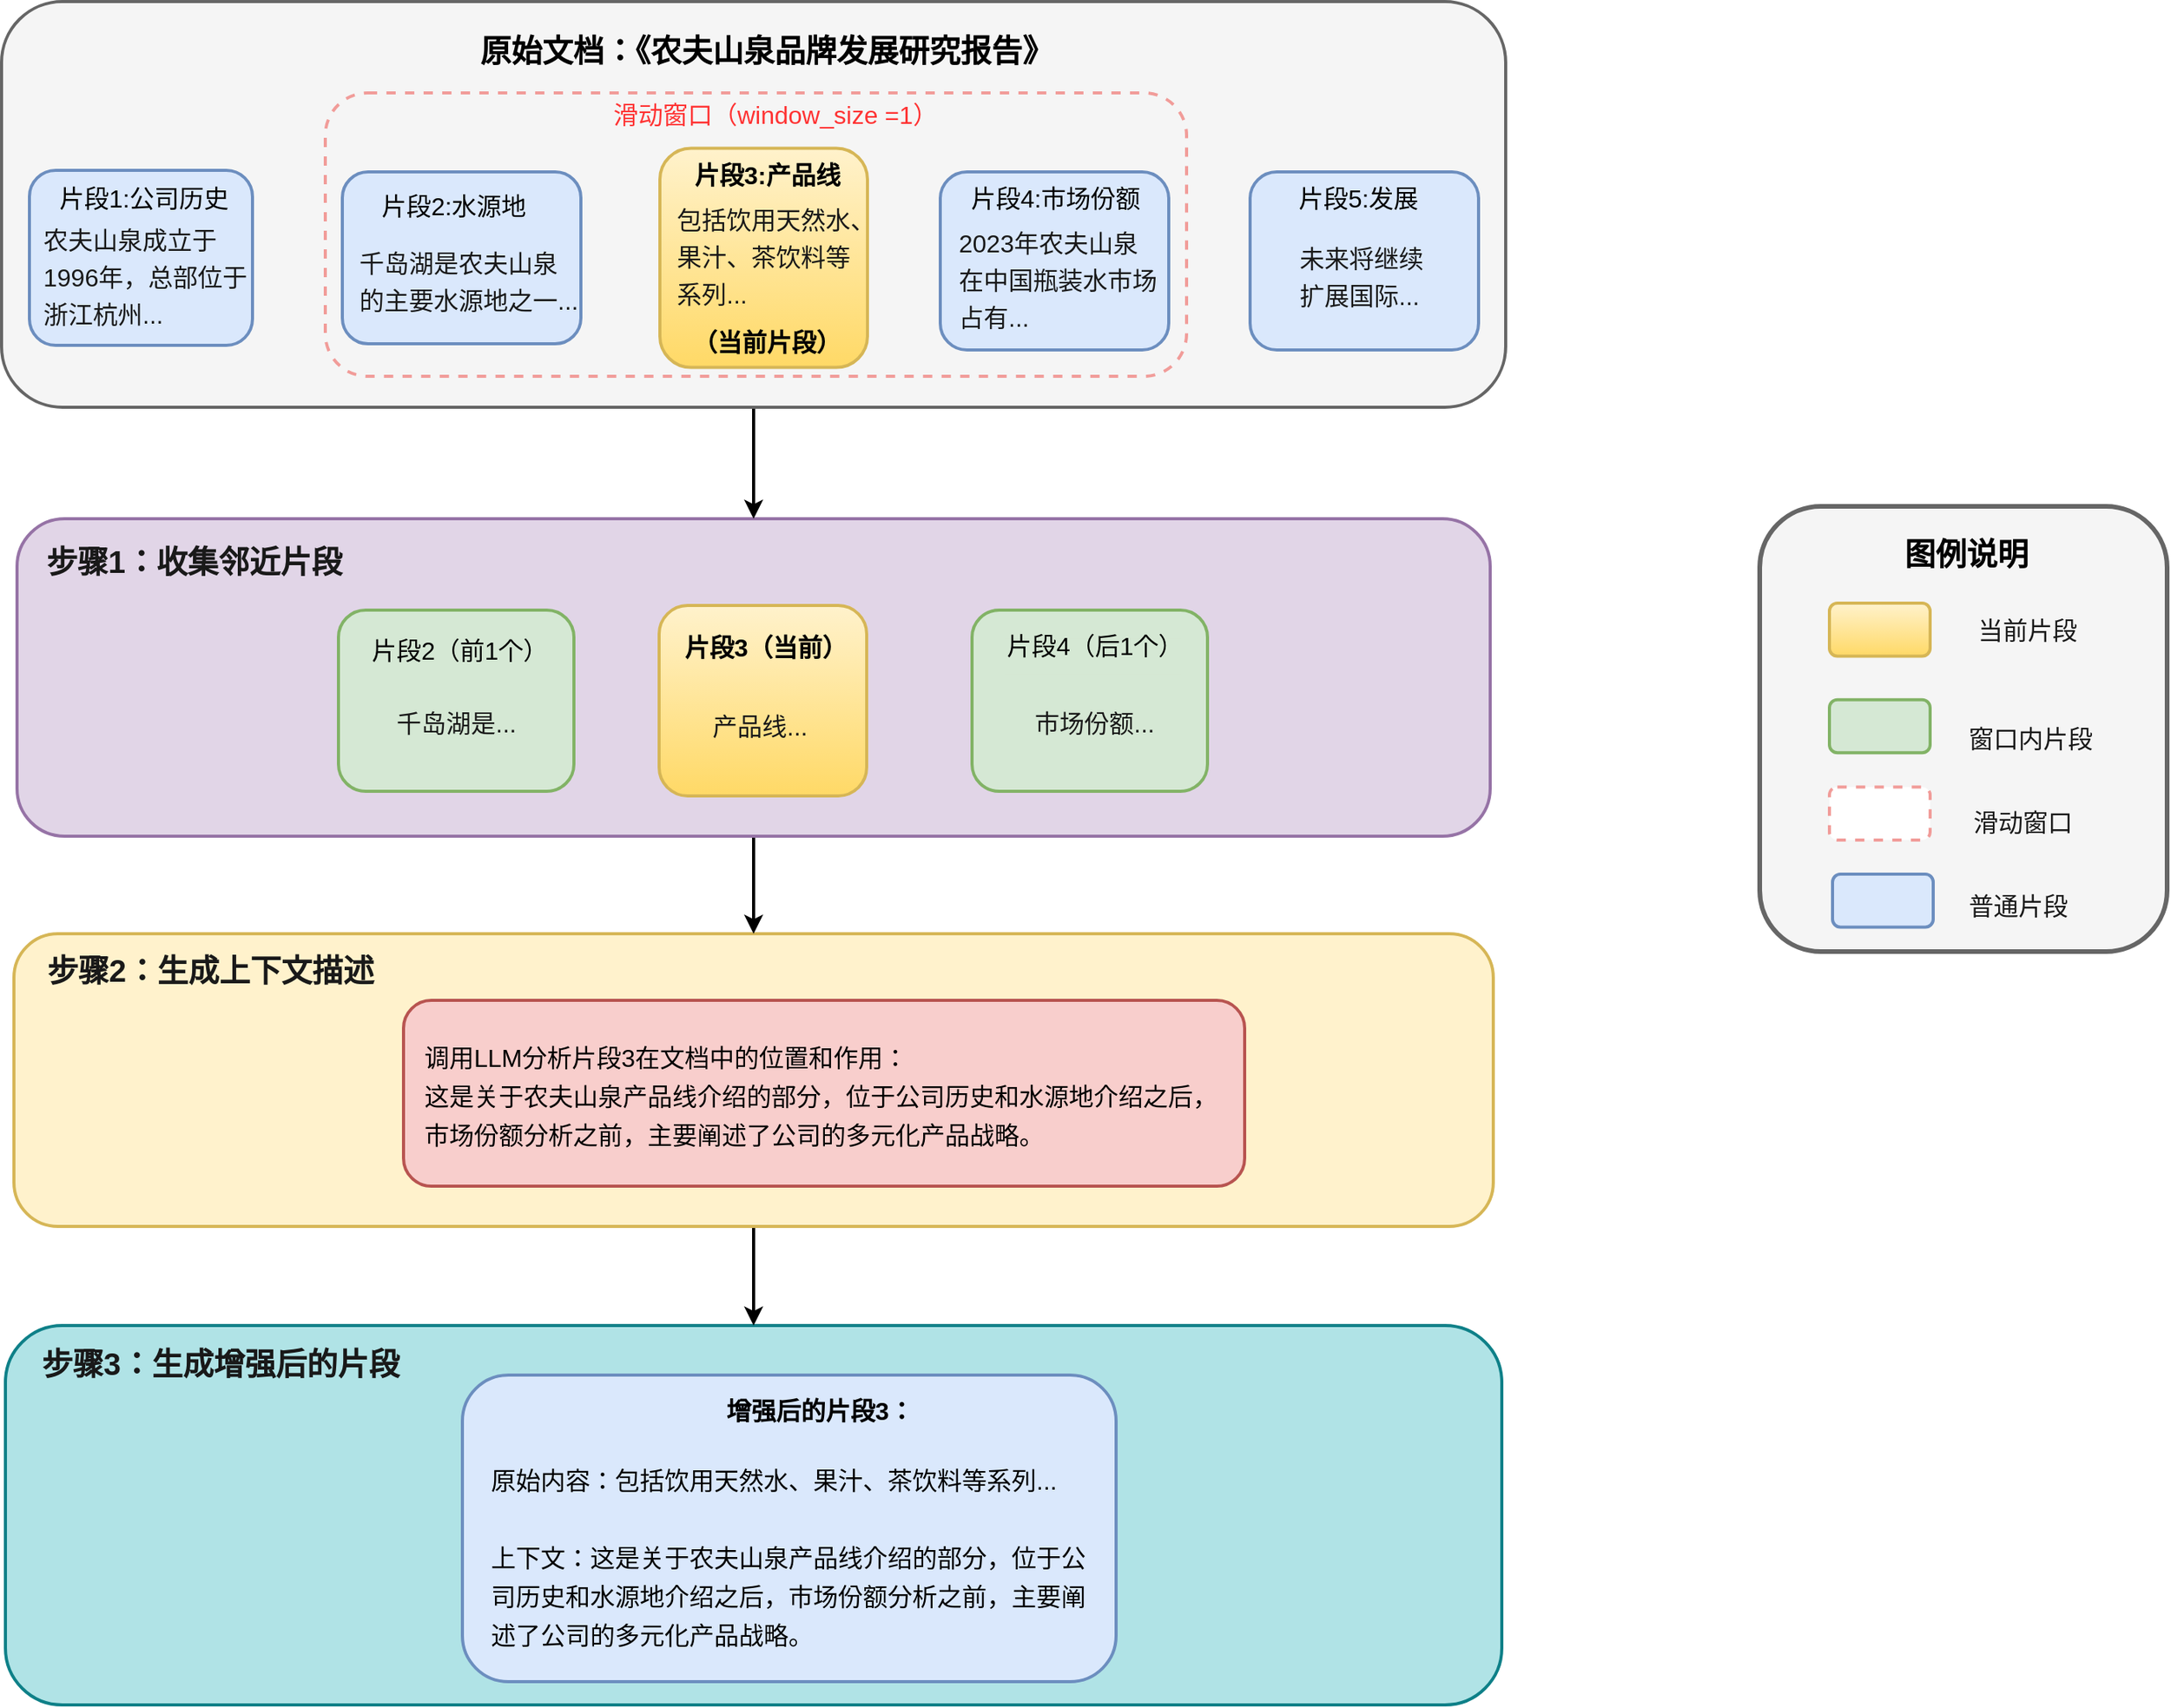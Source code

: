 <mxfile version="28.2.0">
  <diagram name="Page-1" id="fU05geMhdsVDjb5OYTvc">
    <mxGraphModel dx="2298" dy="1268" grid="0" gridSize="10" guides="1" tooltips="1" connect="1" arrows="1" fold="1" page="0" pageScale="1" pageWidth="850" pageHeight="1100" math="0" shadow="0">
      <root>
        <mxCell id="0" />
        <mxCell id="1" parent="0" />
        <mxCell id="OnfYdnbRDw-gH4hWLcBK-36" value="" style="rounded=1;whiteSpace=wrap;html=1;fillColor=#b0e3e6;strokeColor=#0e8088;strokeWidth=2;" vertex="1" parent="1">
          <mxGeometry x="-36.5" y="911" width="966" height="245" as="geometry" />
        </mxCell>
        <mxCell id="OnfYdnbRDw-gH4hWLcBK-37" style="edgeStyle=orthogonalEdgeStyle;rounded=0;orthogonalLoop=1;jettySize=auto;html=1;exitX=0.5;exitY=1;exitDx=0;exitDy=0;strokeWidth=2;" edge="1" parent="1" source="OnfYdnbRDw-gH4hWLcBK-33" target="OnfYdnbRDw-gH4hWLcBK-36">
          <mxGeometry relative="1" as="geometry" />
        </mxCell>
        <mxCell id="OnfYdnbRDw-gH4hWLcBK-33" value="" style="rounded=1;whiteSpace=wrap;html=1;fillColor=#fff2cc;strokeColor=#d6b656;strokeWidth=2;" vertex="1" parent="1">
          <mxGeometry x="-31" y="658" width="955" height="189" as="geometry" />
        </mxCell>
        <mxCell id="OnfYdnbRDw-gH4hWLcBK-35" style="edgeStyle=orthogonalEdgeStyle;rounded=0;orthogonalLoop=1;jettySize=auto;html=1;exitX=0.5;exitY=1;exitDx=0;exitDy=0;strokeWidth=2;" edge="1" parent="1" source="OnfYdnbRDw-gH4hWLcBK-30" target="OnfYdnbRDw-gH4hWLcBK-33">
          <mxGeometry relative="1" as="geometry" />
        </mxCell>
        <mxCell id="OnfYdnbRDw-gH4hWLcBK-30" value="" style="rounded=1;whiteSpace=wrap;html=1;fillColor=#e1d5e7;strokeColor=#9673a6;strokeWidth=2;" vertex="1" parent="1">
          <mxGeometry x="-29" y="390" width="951" height="205" as="geometry" />
        </mxCell>
        <mxCell id="OnfYdnbRDw-gH4hWLcBK-32" style="edgeStyle=orthogonalEdgeStyle;rounded=0;orthogonalLoop=1;jettySize=auto;html=1;exitX=0.5;exitY=1;exitDx=0;exitDy=0;strokeWidth=2;" edge="1" parent="1" source="OnfYdnbRDw-gH4hWLcBK-26" target="OnfYdnbRDw-gH4hWLcBK-30">
          <mxGeometry relative="1" as="geometry" />
        </mxCell>
        <mxCell id="OnfYdnbRDw-gH4hWLcBK-26" value="" style="rounded=1;whiteSpace=wrap;html=1;fillColor=#f5f5f5;fontColor=#333333;strokeColor=#666666;strokeWidth=2;" vertex="1" parent="1">
          <mxGeometry x="-39" y="56" width="971" height="262" as="geometry" />
        </mxCell>
        <mxCell id="OnfYdnbRDw-gH4hWLcBK-23" value="" style="rounded=1;whiteSpace=wrap;html=1;dashed=1;strokeWidth=2;strokeColor=#F19C99;fillColor=none;" vertex="1" parent="1">
          <mxGeometry x="170" y="115" width="556" height="183" as="geometry" />
        </mxCell>
        <mxCell id="OnfYdnbRDw-gH4hWLcBK-7" value="" style="rounded=1;whiteSpace=wrap;html=1;strokeWidth=2;fillColor=#dae8fc;strokeColor=#6c8ebf;" vertex="1" parent="1">
          <mxGeometry x="767" y="166" width="147.5" height="115" as="geometry" />
        </mxCell>
        <mxCell id="OnfYdnbRDw-gH4hWLcBK-6" value="" style="rounded=1;whiteSpace=wrap;html=1;strokeWidth=2;fillColor=#dae8fc;strokeColor=#6c8ebf;" vertex="1" parent="1">
          <mxGeometry x="567" y="166" width="147.5" height="115" as="geometry" />
        </mxCell>
        <mxCell id="OnfYdnbRDw-gH4hWLcBK-5" value="" style="rounded=1;whiteSpace=wrap;html=1;strokeWidth=2;fillColor=#fff2cc;strokeColor=#d6b656;gradientColor=#ffd966;" vertex="1" parent="1">
          <mxGeometry x="386" y="150.75" width="134" height="141.5" as="geometry" />
        </mxCell>
        <mxCell id="OnfYdnbRDw-gH4hWLcBK-4" value="" style="rounded=1;whiteSpace=wrap;html=1;strokeWidth=2;fillColor=#dae8fc;strokeColor=#6c8ebf;" vertex="1" parent="1">
          <mxGeometry x="181" y="166" width="154" height="111" as="geometry" />
        </mxCell>
        <mxCell id="OnfYdnbRDw-gH4hWLcBK-3" value="" style="rounded=1;whiteSpace=wrap;html=1;strokeWidth=2;fillColor=#dae8fc;strokeColor=#6c8ebf;" vertex="1" parent="1">
          <mxGeometry x="-21" y="165" width="144" height="113" as="geometry" />
        </mxCell>
        <mxCell id="0KO5zPI1rOB74gBpKULq-1" value="&lt;font style=&quot;font-size: 16px;&quot;&gt;片段1:公司历史&lt;/font&gt;&lt;div&gt;&lt;br&gt;&lt;/div&gt;" style="text;html=1;align=center;verticalAlign=middle;whiteSpace=wrap;rounded=0;" parent="1" vertex="1">
          <mxGeometry x="-9" y="181.5" width="124" height="16" as="geometry" />
        </mxCell>
        <mxCell id="0KO5zPI1rOB74gBpKULq-2" value="&lt;div style=&quot;font-size: 16px; line-height: 24px; white-space: pre;&quot;&gt;&lt;span&gt;&lt;font face=&quot;Helvetica&quot; style=&quot;color: rgb(25, 25, 25);&quot;&gt;农夫山泉成立于&lt;/font&gt;&lt;/span&gt;&lt;/div&gt;&lt;div style=&quot;font-size: 16px; line-height: 24px; white-space: pre;&quot;&gt;&lt;span&gt;&lt;font face=&quot;Helvetica&quot; style=&quot;color: rgb(25, 25, 25);&quot;&gt;1996年，总部位于&lt;/font&gt;&lt;/span&gt;&lt;/div&gt;&lt;div style=&quot;font-size: 16px; line-height: 24px; white-space: pre;&quot;&gt;&lt;span&gt;&lt;font face=&quot;Helvetica&quot; style=&quot;color: rgb(25, 25, 25);&quot;&gt;浙江杭州...&lt;/font&gt;&lt;/span&gt;&lt;/div&gt;" style="text;html=1;align=left;verticalAlign=middle;whiteSpace=wrap;rounded=0;" parent="1" vertex="1">
          <mxGeometry x="-14.5" y="199.5" width="121" height="69" as="geometry" />
        </mxCell>
        <mxCell id="0KO5zPI1rOB74gBpKULq-3" value="&lt;font style=&quot;font-size: 16px;&quot;&gt;片段2:水源地&lt;/font&gt;&lt;div&gt;&lt;br&gt;&lt;/div&gt;" style="text;html=1;align=center;verticalAlign=middle;whiteSpace=wrap;rounded=0;" parent="1" vertex="1">
          <mxGeometry x="193" y="182" width="120" height="25" as="geometry" />
        </mxCell>
        <mxCell id="0KO5zPI1rOB74gBpKULq-4" value="&lt;div style=&quot;font-size: 16px; line-height: 24px; white-space: pre;&quot;&gt;&lt;div style=&quot;line-height: 24px;&quot;&gt;&lt;span&gt;&lt;font face=&quot;Helvetica&quot; style=&quot;color: rgb(25, 25, 25);&quot;&gt;千岛湖是农夫山泉&lt;/font&gt;&lt;/span&gt;&lt;/div&gt;&lt;div style=&quot;line-height: 24px;&quot;&gt;&lt;span&gt;&lt;font face=&quot;Helvetica&quot; style=&quot;color: rgb(25, 25, 25);&quot;&gt;的主要水源地之一...&lt;/font&gt;&lt;/span&gt;&lt;/div&gt;&lt;/div&gt;" style="text;html=1;align=left;verticalAlign=middle;whiteSpace=wrap;rounded=0;" parent="1" vertex="1">
          <mxGeometry x="189.5" y="207" width="137" height="59" as="geometry" />
        </mxCell>
        <mxCell id="0KO5zPI1rOB74gBpKULq-5" value="&lt;font style=&quot;font-size: 16px;&quot;&gt;&lt;b&gt;片段3:产品线&lt;/b&gt;&lt;/font&gt;&lt;div&gt;&lt;br&gt;&lt;/div&gt;" style="text;html=1;align=center;verticalAlign=middle;whiteSpace=wrap;rounded=0;" parent="1" vertex="1">
          <mxGeometry x="398.5" y="163.25" width="113" height="23.5" as="geometry" />
        </mxCell>
        <mxCell id="0KO5zPI1rOB74gBpKULq-6" value="&lt;div style=&quot;font-size: 16px; line-height: 24px; white-space: pre;&quot;&gt;&lt;div style=&quot;line-height: 24px;&quot;&gt;&lt;div style=&quot;line-height: 24px;&quot;&gt;&lt;font style=&quot;color: rgb(25, 25, 25);&quot; face=&quot;Helvetica&quot;&gt;包括饮用天然水、&lt;/font&gt;&lt;/div&gt;&lt;div style=&quot;line-height: 24px;&quot;&gt;&lt;font style=&quot;color: rgb(25, 25, 25);&quot; face=&quot;Helvetica&quot;&gt;果汁、茶饮料等&lt;/font&gt;&lt;/div&gt;&lt;div style=&quot;line-height: 24px;&quot;&gt;&lt;font style=&quot;color: rgb(25, 25, 25);&quot; face=&quot;Helvetica&quot;&gt;系列...&lt;/font&gt;&lt;/div&gt;&lt;/div&gt;&lt;/div&gt;" style="text;html=1;align=left;verticalAlign=middle;whiteSpace=wrap;rounded=0;" parent="1" vertex="1">
          <mxGeometry x="394.5" y="186.75" width="117" height="68.5" as="geometry" />
        </mxCell>
        <mxCell id="0KO5zPI1rOB74gBpKULq-7" value="&lt;font style=&quot;font-size: 16px;&quot;&gt;片段4:市场份额&lt;/font&gt;&lt;div&gt;&lt;br&gt;&lt;/div&gt;" style="text;html=1;align=center;verticalAlign=middle;whiteSpace=wrap;rounded=0;" parent="1" vertex="1">
          <mxGeometry x="580.5" y="179" width="120.5" height="21" as="geometry" />
        </mxCell>
        <mxCell id="0KO5zPI1rOB74gBpKULq-8" value="&lt;div style=&quot;font-size: 16px; line-height: 24px; white-space: pre;&quot;&gt;&lt;div style=&quot;line-height: 24px;&quot;&gt;&lt;div style=&quot;line-height: 24px;&quot;&gt;&lt;div style=&quot;line-height: 24px;&quot;&gt;&lt;span&gt;&lt;font face=&quot;Helvetica&quot; style=&quot;color: rgb(25, 25, 25);&quot;&gt;2023年农夫山泉&lt;/font&gt;&lt;/span&gt;&lt;/div&gt;&lt;div style=&quot;line-height: 24px;&quot;&gt;&lt;span&gt;&lt;font face=&quot;Helvetica&quot; style=&quot;color: rgb(25, 25, 25);&quot;&gt;在中国瓶装水市场&lt;/font&gt;&lt;/span&gt;&lt;/div&gt;&lt;div style=&quot;line-height: 24px;&quot;&gt;&lt;span&gt;&lt;font face=&quot;Helvetica&quot; style=&quot;color: rgb(25, 25, 25);&quot;&gt;占有...&lt;/font&gt;&lt;/span&gt;&lt;/div&gt;&lt;/div&gt;&lt;/div&gt;&lt;/div&gt;" style="text;html=1;align=left;verticalAlign=middle;whiteSpace=wrap;rounded=0;" parent="1" vertex="1">
          <mxGeometry x="576.5" y="199.5" width="129.5" height="73.5" as="geometry" />
        </mxCell>
        <mxCell id="0KO5zPI1rOB74gBpKULq-9" value="&lt;font style=&quot;font-size: 16px;&quot;&gt;片段5:发展&lt;/font&gt;&lt;div&gt;&lt;br&gt;&lt;/div&gt;" style="text;html=1;align=center;verticalAlign=middle;whiteSpace=wrap;rounded=0;" parent="1" vertex="1">
          <mxGeometry x="779.75" y="175.75" width="114.25" height="27.5" as="geometry" />
        </mxCell>
        <mxCell id="0KO5zPI1rOB74gBpKULq-10" value="&lt;div style=&quot;font-size: 16px; line-height: 24px; white-space: pre;&quot;&gt;&lt;div style=&quot;line-height: 24px;&quot;&gt;&lt;div style=&quot;line-height: 24px;&quot;&gt;&lt;div style=&quot;line-height: 24px;&quot;&gt;&lt;div style=&quot;line-height: 24px;&quot;&gt;&lt;font style=&quot;color: rgb(25, 25, 25);&quot; face=&quot;Helvetica&quot;&gt;未来将继续&lt;/font&gt;&lt;/div&gt;&lt;div style=&quot;line-height: 24px;&quot;&gt;&lt;font style=&quot;color: rgb(25, 25, 25);&quot; face=&quot;Helvetica&quot;&gt;扩展国际...&lt;/font&gt;&lt;/div&gt;&lt;/div&gt;&lt;/div&gt;&lt;/div&gt;&lt;/div&gt;" style="text;html=1;align=left;verticalAlign=middle;whiteSpace=wrap;rounded=0;" parent="1" vertex="1">
          <mxGeometry x="796.75" y="206" width="88" height="56" as="geometry" />
        </mxCell>
        <mxCell id="0KO5zPI1rOB74gBpKULq-11" value="&lt;div&gt;&lt;div style=&quot;line-height: 24px; white-space: pre;&quot;&gt;&lt;font face=&quot;Helvetica&quot; style=&quot;color: rgb(25, 25, 25); font-size: 20px;&quot;&gt;&lt;b style=&quot;&quot;&gt;步骤1：收集邻近片段&lt;/b&gt;&lt;/font&gt;&lt;/div&gt;&lt;/div&gt;" style="text;html=1;align=center;verticalAlign=middle;whiteSpace=wrap;rounded=0;" parent="1" vertex="1">
          <mxGeometry x="-17.5" y="401" width="204.5" height="36" as="geometry" />
        </mxCell>
        <mxCell id="0KO5zPI1rOB74gBpKULq-12" value="&lt;div style=&quot;line-height: 24px;&quot;&gt;&lt;font style=&quot;font-size: 20px;&quot; color=&quot;#191919&quot;&gt;&lt;span style=&quot;white-space: pre;&quot;&gt;&lt;b style=&quot;&quot;&gt;步骤2：生成上下文描述&lt;/b&gt;&lt;/span&gt;&lt;/font&gt;&lt;/div&gt;" style="text;html=1;align=center;verticalAlign=middle;whiteSpace=wrap;rounded=0;" parent="1" vertex="1">
          <mxGeometry x="-14" y="665" width="220" height="36" as="geometry" />
        </mxCell>
        <mxCell id="0KO5zPI1rOB74gBpKULq-13" value="&lt;div style=&quot;line-height: 24px;&quot;&gt;&lt;font style=&quot;font-size: 20px;&quot; color=&quot;#191919&quot;&gt;&lt;span style=&quot;white-space: pre;&quot;&gt;&lt;b style=&quot;&quot;&gt;步骤3：生成增强后的片段&lt;/b&gt;&lt;/span&gt;&lt;/font&gt;&lt;/div&gt;" style="text;html=1;align=center;verticalAlign=middle;whiteSpace=wrap;rounded=0;" parent="1" vertex="1">
          <mxGeometry x="-22" y="915" width="249" height="44" as="geometry" />
        </mxCell>
        <mxCell id="OnfYdnbRDw-gH4hWLcBK-2" value="&lt;font style=&quot;font-size: 20px;&quot;&gt;&lt;b&gt;原始文档：《农夫山泉品牌发展研究报告》&lt;/b&gt;&lt;/font&gt;" style="text;html=1;align=center;verticalAlign=middle;whiteSpace=wrap;rounded=0;" vertex="1" parent="1">
          <mxGeometry x="269" y="72" width="372" height="30" as="geometry" />
        </mxCell>
        <mxCell id="OnfYdnbRDw-gH4hWLcBK-8" value="" style="rounded=1;whiteSpace=wrap;html=1;strokeWidth=2;fillColor=#d5e8d4;strokeColor=#82b366;" vertex="1" parent="1">
          <mxGeometry x="178.5" y="449" width="152" height="117" as="geometry" />
        </mxCell>
        <mxCell id="OnfYdnbRDw-gH4hWLcBK-9" value="&lt;font style=&quot;font-size: 16px;&quot;&gt;片段2（前1个）&lt;/font&gt;&lt;div&gt;&lt;br&gt;&lt;/div&gt;" style="text;html=1;align=center;verticalAlign=middle;whiteSpace=wrap;rounded=0;fillColor=#d5e8d4;strokeColor=none;" vertex="1" parent="1">
          <mxGeometry x="199.25" y="471" width="113" height="21" as="geometry" />
        </mxCell>
        <mxCell id="OnfYdnbRDw-gH4hWLcBK-10" value="&lt;div style=&quot;font-size: 16px; line-height: 24px; white-space: pre;&quot;&gt;&lt;div style=&quot;line-height: 24px;&quot;&gt;&lt;span&gt;&lt;font face=&quot;Helvetica&quot; style=&quot;color: rgb(25, 25, 25);&quot;&gt;千岛湖是&lt;/font&gt;&lt;/span&gt;&lt;span style=&quot;color: light-dark(rgb(25, 25, 25), rgb(216, 216, 216)); background-color: transparent;&quot;&gt;...&lt;/span&gt;&lt;/div&gt;&lt;/div&gt;" style="text;html=1;align=left;verticalAlign=middle;whiteSpace=wrap;rounded=0;fillColor=#d5e8d4;strokeColor=none;" vertex="1" parent="1">
          <mxGeometry x="213.5" y="495" width="78.75" height="53" as="geometry" />
        </mxCell>
        <mxCell id="OnfYdnbRDw-gH4hWLcBK-11" value="" style="rounded=1;whiteSpace=wrap;html=1;strokeWidth=2;fillColor=#fff2cc;strokeColor=#d6b656;gradientColor=#ffd966;" vertex="1" parent="1">
          <mxGeometry x="385.5" y="446" width="134" height="123" as="geometry" />
        </mxCell>
        <mxCell id="OnfYdnbRDw-gH4hWLcBK-12" value="&lt;font style=&quot;font-size: 16px;&quot;&gt;&lt;b&gt;片段3（当前）&lt;/b&gt;&lt;/font&gt;&lt;div&gt;&lt;br&gt;&lt;/div&gt;" style="text;html=1;align=center;verticalAlign=middle;whiteSpace=wrap;rounded=0;" vertex="1" parent="1">
          <mxGeometry x="400.75" y="466" width="103.5" height="27.5" as="geometry" />
        </mxCell>
        <mxCell id="OnfYdnbRDw-gH4hWLcBK-13" value="&lt;div style=&quot;font-size: 16px; line-height: 24px; white-space: pre;&quot;&gt;&lt;div style=&quot;line-height: 24px;&quot;&gt;&lt;div style=&quot;line-height: 24px;&quot;&gt;&lt;font color=&quot;#191919&quot;&gt;产品线...&lt;/font&gt;&lt;/div&gt;&lt;/div&gt;&lt;/div&gt;" style="text;html=1;align=left;verticalAlign=middle;whiteSpace=wrap;rounded=0;" vertex="1" parent="1">
          <mxGeometry x="418" y="493.5" width="69" height="60" as="geometry" />
        </mxCell>
        <mxCell id="OnfYdnbRDw-gH4hWLcBK-14" value="" style="rounded=1;whiteSpace=wrap;html=1;strokeWidth=2;fillColor=#d5e8d4;strokeColor=#82b366;" vertex="1" parent="1">
          <mxGeometry x="587.5" y="449" width="152" height="117" as="geometry" />
        </mxCell>
        <mxCell id="OnfYdnbRDw-gH4hWLcBK-15" value="&lt;font style=&quot;font-size: 16px;&quot;&gt;片段4（后1个）&lt;/font&gt;&lt;div&gt;&lt;br&gt;&lt;/div&gt;" style="text;html=1;align=center;verticalAlign=middle;whiteSpace=wrap;rounded=0;fillColor=#d5e8d4;strokeColor=none;" vertex="1" parent="1">
          <mxGeometry x="608.5" y="467.25" width="114" height="23" as="geometry" />
        </mxCell>
        <mxCell id="OnfYdnbRDw-gH4hWLcBK-16" value="&lt;div style=&quot;font-size: 16px; line-height: 24px; white-space: pre;&quot;&gt;&lt;div style=&quot;line-height: 24px;&quot;&gt;&lt;span style=&quot;color: light-dark(rgb(25, 25, 25), rgb(216, 216, 216)); background-color: transparent;&quot;&gt;市场份额...&lt;/span&gt;&lt;/div&gt;&lt;/div&gt;" style="text;html=1;align=left;verticalAlign=middle;whiteSpace=wrap;rounded=0;fillColor=#d5e8d4;strokeColor=none;" vertex="1" parent="1">
          <mxGeometry x="626" y="497" width="75" height="49" as="geometry" />
        </mxCell>
        <mxCell id="OnfYdnbRDw-gH4hWLcBK-17" value="" style="rounded=1;whiteSpace=wrap;html=1;strokeWidth=2;fillColor=#f8cecc;strokeColor=#b85450;" vertex="1" parent="1">
          <mxGeometry x="220.5" y="701" width="543" height="120" as="geometry" />
        </mxCell>
        <mxCell id="OnfYdnbRDw-gH4hWLcBK-19" value="&lt;div style=&quot;line-height: 24px;&quot;&gt;&lt;div style=&quot;line-height: 24px;&quot;&gt;&lt;span style=&quot;font-size: 16px; white-space: pre;&quot;&gt;调用LLM分析片段3在文档中的位置和作用：&lt;/span&gt;&lt;/div&gt;&lt;div style=&quot;line-height: 24px;&quot;&gt;&lt;span style=&quot;font-size: 16px; white-space: pre;&quot;&gt;这是关于农夫山泉产品线介绍的部分，位于公司历史和水源地介绍之后，&lt;/span&gt;&lt;/div&gt;&lt;div style=&quot;line-height: 24px;&quot;&gt;&lt;span style=&quot;font-size: 16px; white-space: pre;&quot;&gt;市场份额分析之前，主要阐述了公司的多元化产品战略。&lt;/span&gt;&lt;/div&gt;&lt;/div&gt;" style="text;html=1;align=left;verticalAlign=middle;whiteSpace=wrap;rounded=0;fillColor=none;strokeColor=none;" vertex="1" parent="1">
          <mxGeometry x="231.5" y="715" width="521" height="98" as="geometry" />
        </mxCell>
        <mxCell id="OnfYdnbRDw-gH4hWLcBK-20" value="" style="rounded=1;whiteSpace=wrap;html=1;strokeWidth=2;fillColor=#dae8fc;strokeColor=#6c8ebf;" vertex="1" parent="1">
          <mxGeometry x="258.5" y="943" width="422" height="198" as="geometry" />
        </mxCell>
        <mxCell id="OnfYdnbRDw-gH4hWLcBK-21" value="&lt;div style=&quot;line-height: 24px;&quot;&gt;&lt;div style=&quot;line-height: 24px;&quot;&gt;&lt;span style=&quot;font-size: 16px; white-space: pre;&quot;&gt;&lt;b&gt;增强后的片段3：&lt;/b&gt;&lt;/span&gt;&lt;/div&gt;&lt;/div&gt;" style="text;html=1;align=left;verticalAlign=middle;whiteSpace=wrap;rounded=0;fillColor=none;strokeColor=none;" vertex="1" parent="1">
          <mxGeometry x="427.13" y="950" width="114.75" height="34" as="geometry" />
        </mxCell>
        <mxCell id="OnfYdnbRDw-gH4hWLcBK-22" value="&lt;div style=&quot;line-height: 24px;&quot;&gt;&lt;div style=&quot;line-height: 24px;&quot;&gt;&lt;span style=&quot;white-space: pre;&quot;&gt;&lt;font style=&quot;font-size: 16px;&quot;&gt;原始内容：包括饮用天然水、果汁、茶饮料等系列...&lt;/font&gt;&lt;/span&gt;&lt;/div&gt;&lt;div style=&quot;line-height: 24px;&quot;&gt;&lt;span style=&quot;white-space: pre;&quot;&gt;&lt;font style=&quot;font-size: 16px;&quot;&gt;&lt;br&gt;&lt;/font&gt;&lt;/span&gt;&lt;/div&gt;&lt;div style=&quot;line-height: 24px;&quot;&gt;&lt;font style=&quot;font-size: 16px;&quot;&gt;上下文：这是关于农夫山泉产品线介绍的部分，位于公司历史和水源地介绍之后，市场份额分析之前，主要阐述了公司的多元化产品战略。&lt;/font&gt;&lt;/div&gt;&lt;/div&gt;" style="text;html=1;align=left;verticalAlign=middle;whiteSpace=wrap;rounded=0;fillColor=none;strokeColor=none;" vertex="1" parent="1">
          <mxGeometry x="274.5" y="1004" width="385.5" height="116" as="geometry" />
        </mxCell>
        <mxCell id="OnfYdnbRDw-gH4hWLcBK-24" value="&lt;div style=&quot;font-size: 16px; line-height: 24px; white-space: pre;&quot;&gt;&lt;div style=&quot;line-height: 24px;&quot;&gt;&lt;font style=&quot;color: rgb(255, 51, 51);&quot;&gt;滑动窗口（window_size =1）&lt;/font&gt;&lt;/div&gt;&lt;/div&gt;" style="text;html=1;align=left;verticalAlign=middle;whiteSpace=wrap;rounded=0;" vertex="1" parent="1">
          <mxGeometry x="354.25" y="118" width="204.5" height="22" as="geometry" />
        </mxCell>
        <mxCell id="OnfYdnbRDw-gH4hWLcBK-25" value="&lt;div&gt;&lt;span style=&quot;font-size: 16px;&quot;&gt;&lt;b&gt;（当前片段）&lt;/b&gt;&lt;/span&gt;&lt;/div&gt;" style="text;html=1;align=center;verticalAlign=middle;whiteSpace=wrap;rounded=0;" vertex="1" parent="1">
          <mxGeometry x="406" y="266.75" width="94" height="19" as="geometry" />
        </mxCell>
        <mxCell id="OnfYdnbRDw-gH4hWLcBK-38" value="" style="rounded=1;whiteSpace=wrap;html=1;fillColor=#f5f5f5;fontColor=#333333;strokeColor=#666666;strokeWidth=3;" vertex="1" parent="1">
          <mxGeometry x="1096" y="382" width="263" height="287.5" as="geometry" />
        </mxCell>
        <mxCell id="OnfYdnbRDw-gH4hWLcBK-39" value="&lt;font style=&quot;font-size: 20px;&quot;&gt;&lt;b&gt;图例说明&lt;/b&gt;&lt;/font&gt;" style="text;html=1;align=center;verticalAlign=middle;whiteSpace=wrap;rounded=0;" vertex="1" parent="1">
          <mxGeometry x="1178" y="396.5" width="103" height="30" as="geometry" />
        </mxCell>
        <mxCell id="OnfYdnbRDw-gH4hWLcBK-40" value="" style="rounded=1;whiteSpace=wrap;html=1;fillColor=#fff2cc;gradientColor=#ffd966;strokeColor=#d6b656;strokeWidth=2;" vertex="1" parent="1">
          <mxGeometry x="1141" y="444.5" width="65" height="34.25" as="geometry" />
        </mxCell>
        <mxCell id="OnfYdnbRDw-gH4hWLcBK-41" value="&lt;div style=&quot;font-size: 16px; line-height: 24px; white-space: pre;&quot;&gt;&lt;div style=&quot;line-height: 24px;&quot;&gt;&lt;div style=&quot;line-height: 24px;&quot;&gt;&lt;div style=&quot;line-height: 24px;&quot;&gt;&lt;div style=&quot;line-height: 24px;&quot;&gt;&lt;font color=&quot;#191919&quot;&gt;当前片段&lt;/font&gt;&lt;/div&gt;&lt;/div&gt;&lt;/div&gt;&lt;/div&gt;&lt;/div&gt;" style="text;html=1;align=left;verticalAlign=middle;whiteSpace=wrap;rounded=0;" vertex="1" parent="1">
          <mxGeometry x="1235" y="444.5" width="63" height="34" as="geometry" />
        </mxCell>
        <mxCell id="OnfYdnbRDw-gH4hWLcBK-42" value="" style="rounded=1;whiteSpace=wrap;html=1;fillColor=#d5e8d4;strokeColor=#82b366;strokeWidth=2;" vertex="1" parent="1">
          <mxGeometry x="1141" y="506.88" width="65" height="34.25" as="geometry" />
        </mxCell>
        <mxCell id="OnfYdnbRDw-gH4hWLcBK-43" value="&lt;div style=&quot;font-size: 16px; line-height: 24px; white-space: pre;&quot;&gt;&lt;div style=&quot;line-height: 24px;&quot;&gt;&lt;div style=&quot;line-height: 24px;&quot;&gt;&lt;div style=&quot;line-height: 24px;&quot;&gt;&lt;div style=&quot;line-height: 24px;&quot;&gt;&lt;font color=&quot;#191919&quot;&gt;窗口内片段&lt;/font&gt;&lt;/div&gt;&lt;/div&gt;&lt;/div&gt;&lt;/div&gt;&lt;/div&gt;" style="text;html=1;align=left;verticalAlign=middle;whiteSpace=wrap;rounded=0;" vertex="1" parent="1">
          <mxGeometry x="1229" y="514.5" width="90" height="34" as="geometry" />
        </mxCell>
        <mxCell id="OnfYdnbRDw-gH4hWLcBK-44" value="" style="rounded=1;whiteSpace=wrap;html=1;dashed=1;strokeColor=#F19C99;strokeWidth=2;" vertex="1" parent="1">
          <mxGeometry x="1141" y="563.25" width="65" height="34.25" as="geometry" />
        </mxCell>
        <mxCell id="OnfYdnbRDw-gH4hWLcBK-45" value="&lt;div style=&quot;font-size: 16px; line-height: 24px; white-space: pre;&quot;&gt;&lt;div style=&quot;line-height: 24px;&quot;&gt;&lt;div style=&quot;line-height: 24px;&quot;&gt;&lt;div style=&quot;line-height: 24px;&quot;&gt;&lt;div style=&quot;line-height: 24px;&quot;&gt;&lt;font color=&quot;#191919&quot;&gt;滑动窗口&lt;/font&gt;&lt;/div&gt;&lt;/div&gt;&lt;/div&gt;&lt;/div&gt;&lt;/div&gt;" style="text;html=1;align=left;verticalAlign=middle;whiteSpace=wrap;rounded=0;" vertex="1" parent="1">
          <mxGeometry x="1232" y="568.5" width="90" height="34" as="geometry" />
        </mxCell>
        <mxCell id="OnfYdnbRDw-gH4hWLcBK-47" value="" style="rounded=1;whiteSpace=wrap;html=1;fillColor=#dae8fc;strokeColor=#6c8ebf;strokeWidth=2;" vertex="1" parent="1">
          <mxGeometry x="1143" y="619.5" width="65" height="34.25" as="geometry" />
        </mxCell>
        <mxCell id="OnfYdnbRDw-gH4hWLcBK-48" value="&lt;div style=&quot;font-size: 16px; line-height: 24px; white-space: pre;&quot;&gt;&lt;div style=&quot;line-height: 24px;&quot;&gt;&lt;div style=&quot;line-height: 24px;&quot;&gt;&lt;div style=&quot;line-height: 24px;&quot;&gt;&lt;div style=&quot;line-height: 24px;&quot;&gt;&lt;font color=&quot;#191919&quot;&gt;普通片段&lt;/font&gt;&lt;/div&gt;&lt;/div&gt;&lt;/div&gt;&lt;/div&gt;&lt;/div&gt;" style="text;html=1;align=left;verticalAlign=middle;whiteSpace=wrap;rounded=0;" vertex="1" parent="1">
          <mxGeometry x="1229" y="622.5" width="90" height="34" as="geometry" />
        </mxCell>
      </root>
    </mxGraphModel>
  </diagram>
</mxfile>
